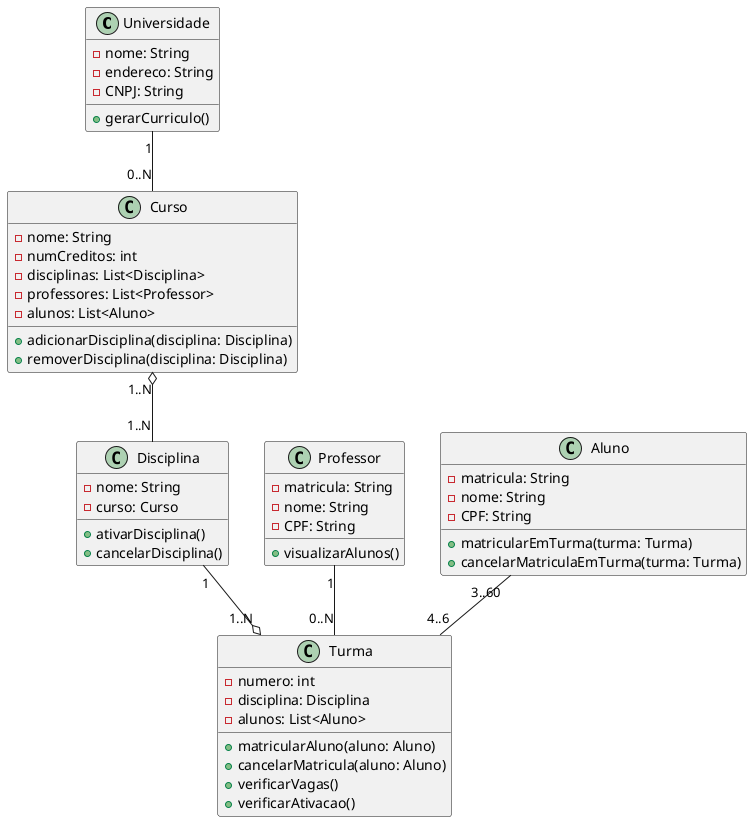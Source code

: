 @startuml

class Universidade {
  -nome: String
  -endereco: String
  -CNPJ: String
  +gerarCurriculo()
}

class Curso {
  -nome: String
  -numCreditos: int
  -disciplinas: List<Disciplina>
  -professores: List<Professor>
  -alunos: List<Aluno>
  +adicionarDisciplina(disciplina: Disciplina)
  +removerDisciplina(disciplina: Disciplina)
}

class Disciplina {
  -nome: String
  -curso: Curso
  +ativarDisciplina()
  +cancelarDisciplina()
}

class Turma {
  -numero: int
  -disciplina: Disciplina
  -alunos: List<Aluno>
  +matricularAluno(aluno: Aluno)
  +cancelarMatricula(aluno: Aluno)
  +verificarVagas()
  +verificarAtivacao()
}

class Professor {
  -matricula: String
  -nome: String
  -CPF: String
  +visualizarAlunos()
}

class Aluno {
  -matricula: String
  -nome: String  
  -CPF: String 
  +matricularEmTurma(turma: Turma)
  +cancelarMatriculaEmTurma(turma: Turma)
}

Universidade "1" -- "0..N" Curso
Curso "1..N" o-- "1..N" Disciplina
Disciplina "1" --o "1..N" Turma
Professor "1" -- "0..N" Turma
Aluno "3..60" -- "4..6" Turma

@enduml